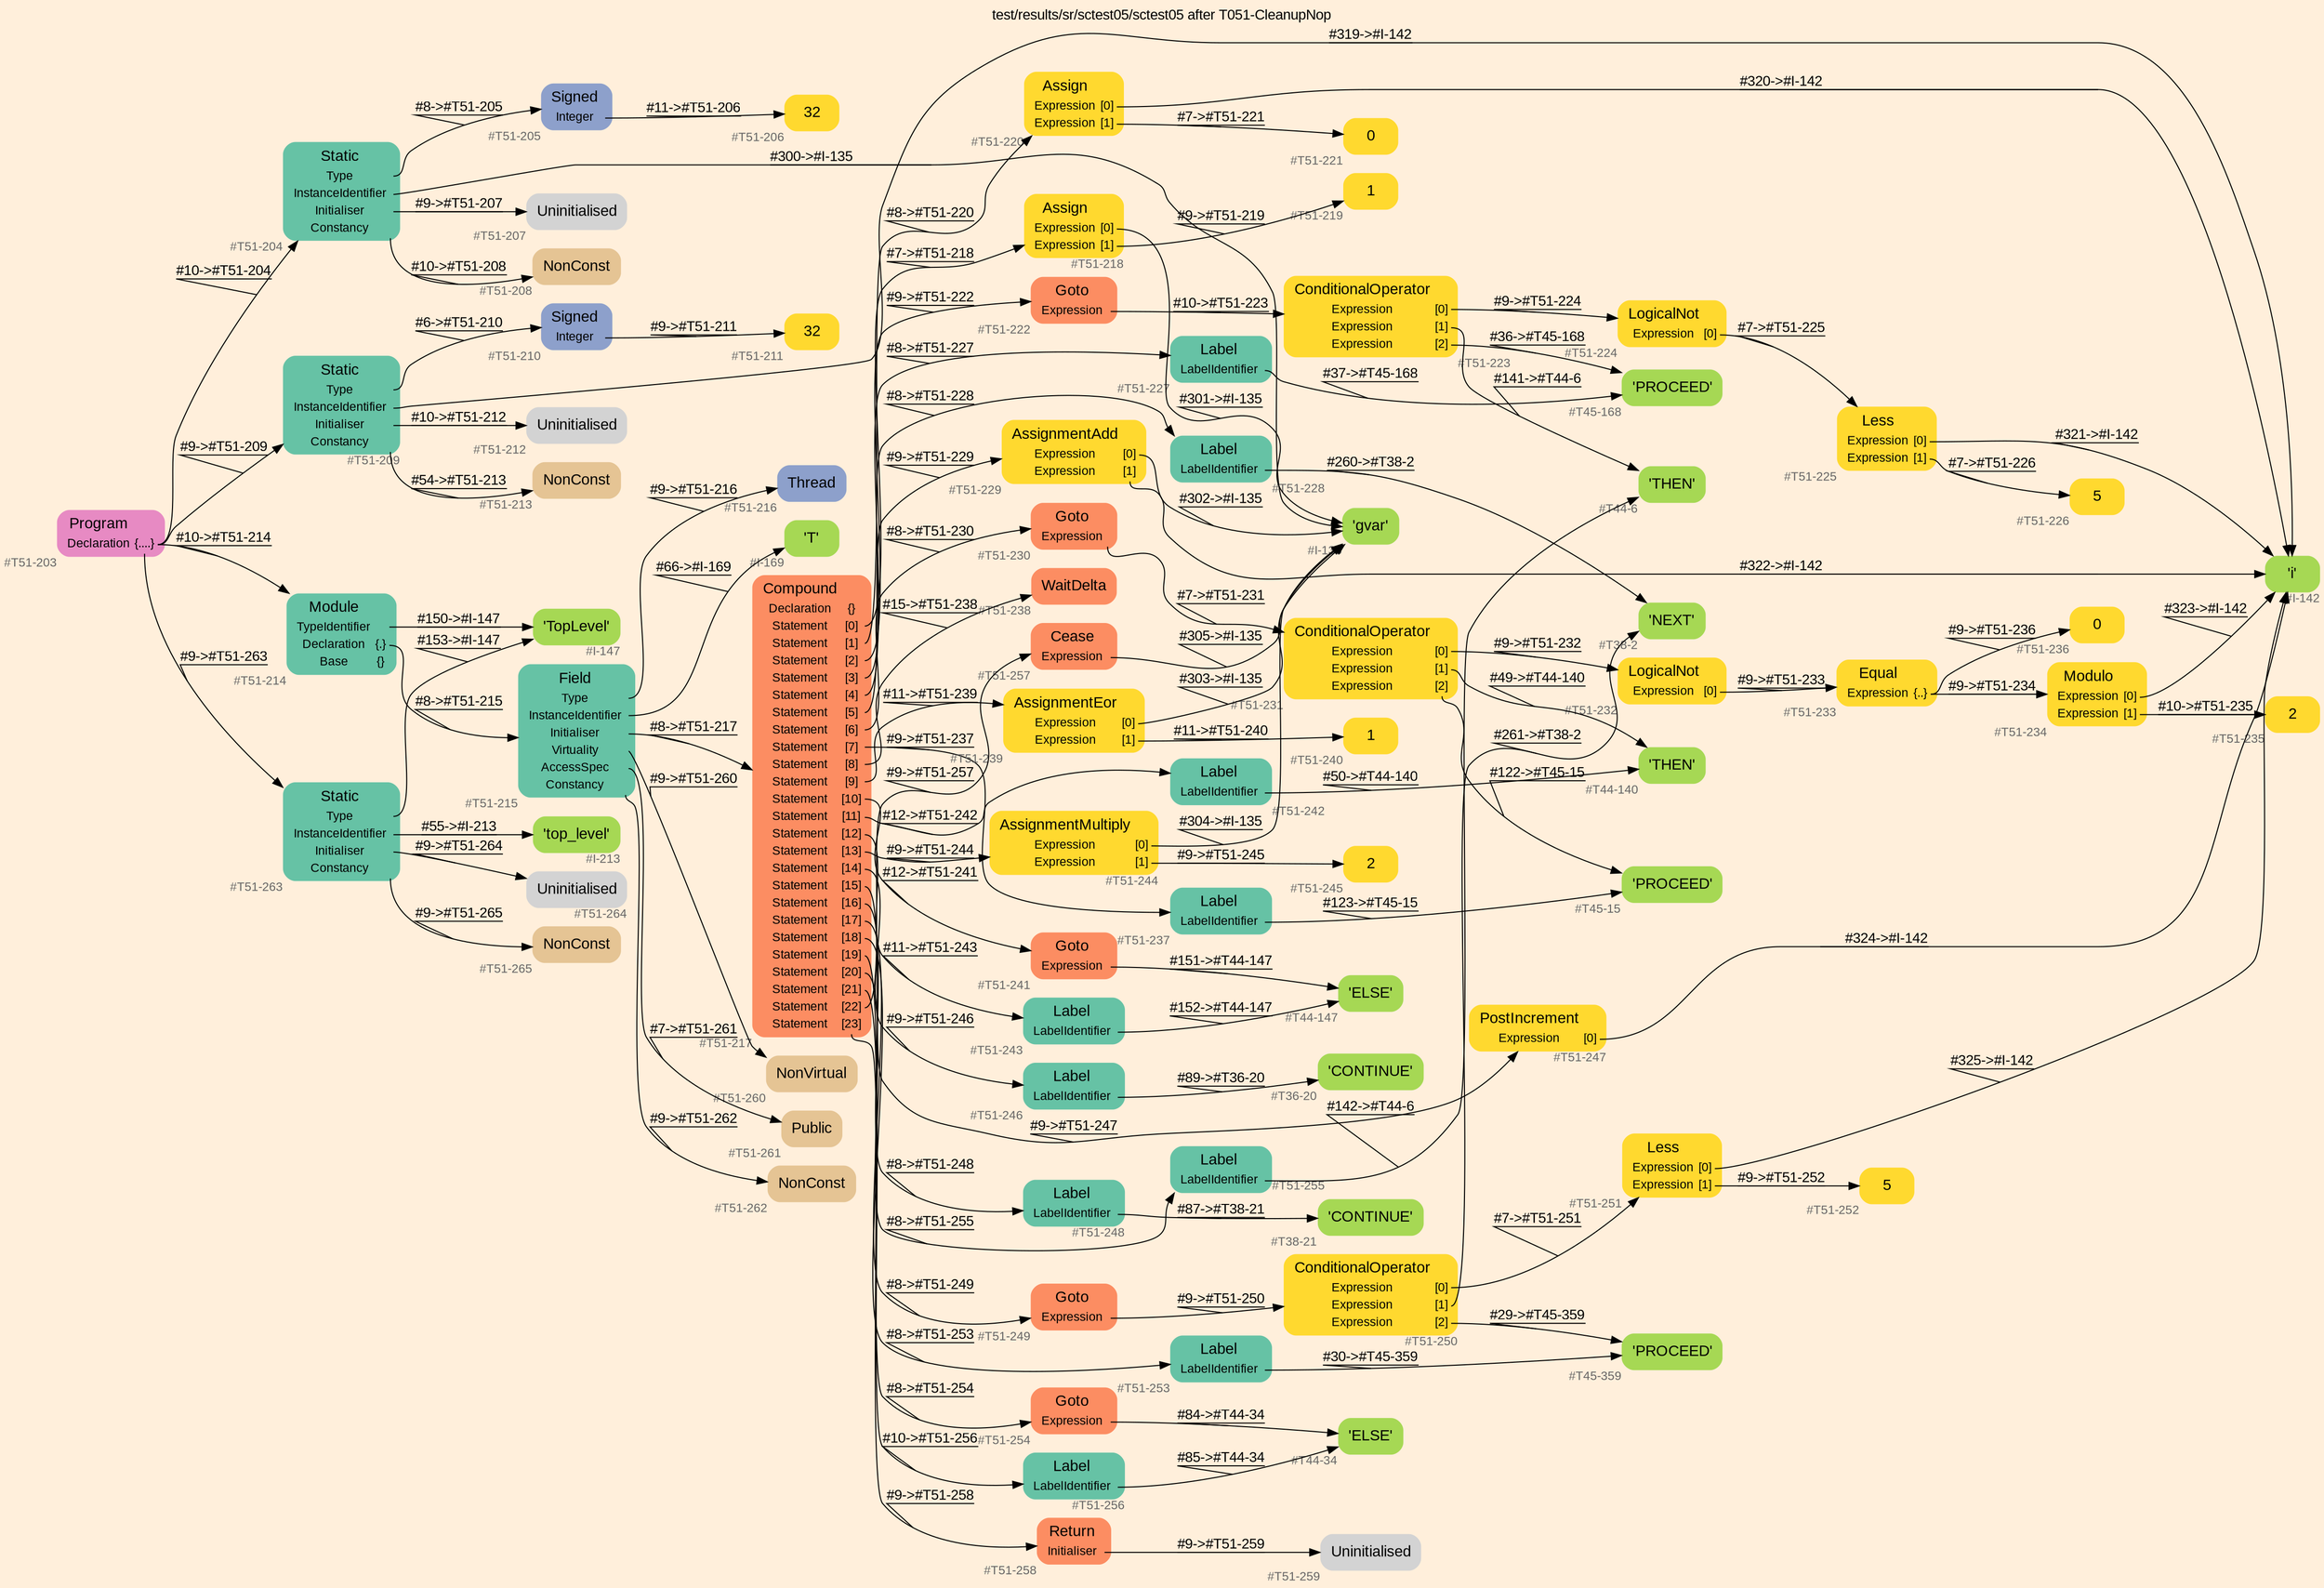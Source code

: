 digraph "test/results/sr/sctest05/sctest05 after T051-CleanupNop" {
label = "test/results/sr/sctest05/sctest05 after T051-CleanupNop"
labelloc = t
graph [
    rankdir = "LR"
    ranksep = 0.3
    bgcolor = antiquewhite1
    color = black
    fontcolor = black
    fontname = "Arial"
];
node [
    fontname = "Arial"
];
edge [
    fontname = "Arial"
];

// -------------------- node figure --------------------
// -------- block #T51-203 ----------
"#T51-203" [
    fillcolor = "/set28/4"
    xlabel = "#T51-203"
    fontsize = "12"
    fontcolor = grey40
    shape = "plaintext"
    label = <<TABLE BORDER="0" CELLBORDER="0" CELLSPACING="0">
     <TR><TD><FONT COLOR="black" POINT-SIZE="15">Program</FONT></TD></TR>
     <TR><TD><FONT COLOR="black" POINT-SIZE="12">Declaration</FONT></TD><TD PORT="port0"><FONT COLOR="black" POINT-SIZE="12">{....}</FONT></TD></TR>
    </TABLE>>
    style = "rounded,filled"
];

// -------- block #T51-204 ----------
"#T51-204" [
    fillcolor = "/set28/1"
    xlabel = "#T51-204"
    fontsize = "12"
    fontcolor = grey40
    shape = "plaintext"
    label = <<TABLE BORDER="0" CELLBORDER="0" CELLSPACING="0">
     <TR><TD><FONT COLOR="black" POINT-SIZE="15">Static</FONT></TD></TR>
     <TR><TD><FONT COLOR="black" POINT-SIZE="12">Type</FONT></TD><TD PORT="port0"></TD></TR>
     <TR><TD><FONT COLOR="black" POINT-SIZE="12">InstanceIdentifier</FONT></TD><TD PORT="port1"></TD></TR>
     <TR><TD><FONT COLOR="black" POINT-SIZE="12">Initialiser</FONT></TD><TD PORT="port2"></TD></TR>
     <TR><TD><FONT COLOR="black" POINT-SIZE="12">Constancy</FONT></TD><TD PORT="port3"></TD></TR>
    </TABLE>>
    style = "rounded,filled"
];

// -------- block #T51-205 ----------
"#T51-205" [
    fillcolor = "/set28/3"
    xlabel = "#T51-205"
    fontsize = "12"
    fontcolor = grey40
    shape = "plaintext"
    label = <<TABLE BORDER="0" CELLBORDER="0" CELLSPACING="0">
     <TR><TD><FONT COLOR="black" POINT-SIZE="15">Signed</FONT></TD></TR>
     <TR><TD><FONT COLOR="black" POINT-SIZE="12">Integer</FONT></TD><TD PORT="port0"></TD></TR>
    </TABLE>>
    style = "rounded,filled"
];

// -------- block #T51-206 ----------
"#T51-206" [
    fillcolor = "/set28/6"
    xlabel = "#T51-206"
    fontsize = "12"
    fontcolor = grey40
    shape = "plaintext"
    label = <<TABLE BORDER="0" CELLBORDER="0" CELLSPACING="0">
     <TR><TD><FONT COLOR="black" POINT-SIZE="15">32</FONT></TD></TR>
    </TABLE>>
    style = "rounded,filled"
];

// -------- block #I-135 ----------
"#I-135" [
    fillcolor = "/set28/5"
    xlabel = "#I-135"
    fontsize = "12"
    fontcolor = grey40
    shape = "plaintext"
    label = <<TABLE BORDER="0" CELLBORDER="0" CELLSPACING="0">
     <TR><TD><FONT COLOR="black" POINT-SIZE="15">'gvar'</FONT></TD></TR>
    </TABLE>>
    style = "rounded,filled"
];

// -------- block #T51-207 ----------
"#T51-207" [
    xlabel = "#T51-207"
    fontsize = "12"
    fontcolor = grey40
    shape = "plaintext"
    label = <<TABLE BORDER="0" CELLBORDER="0" CELLSPACING="0">
     <TR><TD><FONT COLOR="black" POINT-SIZE="15">Uninitialised</FONT></TD></TR>
    </TABLE>>
    style = "rounded,filled"
];

// -------- block #T51-208 ----------
"#T51-208" [
    fillcolor = "/set28/7"
    xlabel = "#T51-208"
    fontsize = "12"
    fontcolor = grey40
    shape = "plaintext"
    label = <<TABLE BORDER="0" CELLBORDER="0" CELLSPACING="0">
     <TR><TD><FONT COLOR="black" POINT-SIZE="15">NonConst</FONT></TD></TR>
    </TABLE>>
    style = "rounded,filled"
];

// -------- block #T51-209 ----------
"#T51-209" [
    fillcolor = "/set28/1"
    xlabel = "#T51-209"
    fontsize = "12"
    fontcolor = grey40
    shape = "plaintext"
    label = <<TABLE BORDER="0" CELLBORDER="0" CELLSPACING="0">
     <TR><TD><FONT COLOR="black" POINT-SIZE="15">Static</FONT></TD></TR>
     <TR><TD><FONT COLOR="black" POINT-SIZE="12">Type</FONT></TD><TD PORT="port0"></TD></TR>
     <TR><TD><FONT COLOR="black" POINT-SIZE="12">InstanceIdentifier</FONT></TD><TD PORT="port1"></TD></TR>
     <TR><TD><FONT COLOR="black" POINT-SIZE="12">Initialiser</FONT></TD><TD PORT="port2"></TD></TR>
     <TR><TD><FONT COLOR="black" POINT-SIZE="12">Constancy</FONT></TD><TD PORT="port3"></TD></TR>
    </TABLE>>
    style = "rounded,filled"
];

// -------- block #T51-210 ----------
"#T51-210" [
    fillcolor = "/set28/3"
    xlabel = "#T51-210"
    fontsize = "12"
    fontcolor = grey40
    shape = "plaintext"
    label = <<TABLE BORDER="0" CELLBORDER="0" CELLSPACING="0">
     <TR><TD><FONT COLOR="black" POINT-SIZE="15">Signed</FONT></TD></TR>
     <TR><TD><FONT COLOR="black" POINT-SIZE="12">Integer</FONT></TD><TD PORT="port0"></TD></TR>
    </TABLE>>
    style = "rounded,filled"
];

// -------- block #T51-211 ----------
"#T51-211" [
    fillcolor = "/set28/6"
    xlabel = "#T51-211"
    fontsize = "12"
    fontcolor = grey40
    shape = "plaintext"
    label = <<TABLE BORDER="0" CELLBORDER="0" CELLSPACING="0">
     <TR><TD><FONT COLOR="black" POINT-SIZE="15">32</FONT></TD></TR>
    </TABLE>>
    style = "rounded,filled"
];

// -------- block #I-142 ----------
"#I-142" [
    fillcolor = "/set28/5"
    xlabel = "#I-142"
    fontsize = "12"
    fontcolor = grey40
    shape = "plaintext"
    label = <<TABLE BORDER="0" CELLBORDER="0" CELLSPACING="0">
     <TR><TD><FONT COLOR="black" POINT-SIZE="15">'i'</FONT></TD></TR>
    </TABLE>>
    style = "rounded,filled"
];

// -------- block #T51-212 ----------
"#T51-212" [
    xlabel = "#T51-212"
    fontsize = "12"
    fontcolor = grey40
    shape = "plaintext"
    label = <<TABLE BORDER="0" CELLBORDER="0" CELLSPACING="0">
     <TR><TD><FONT COLOR="black" POINT-SIZE="15">Uninitialised</FONT></TD></TR>
    </TABLE>>
    style = "rounded,filled"
];

// -------- block #T51-213 ----------
"#T51-213" [
    fillcolor = "/set28/7"
    xlabel = "#T51-213"
    fontsize = "12"
    fontcolor = grey40
    shape = "plaintext"
    label = <<TABLE BORDER="0" CELLBORDER="0" CELLSPACING="0">
     <TR><TD><FONT COLOR="black" POINT-SIZE="15">NonConst</FONT></TD></TR>
    </TABLE>>
    style = "rounded,filled"
];

// -------- block #T51-214 ----------
"#T51-214" [
    fillcolor = "/set28/1"
    xlabel = "#T51-214"
    fontsize = "12"
    fontcolor = grey40
    shape = "plaintext"
    label = <<TABLE BORDER="0" CELLBORDER="0" CELLSPACING="0">
     <TR><TD><FONT COLOR="black" POINT-SIZE="15">Module</FONT></TD></TR>
     <TR><TD><FONT COLOR="black" POINT-SIZE="12">TypeIdentifier</FONT></TD><TD PORT="port0"></TD></TR>
     <TR><TD><FONT COLOR="black" POINT-SIZE="12">Declaration</FONT></TD><TD PORT="port1"><FONT COLOR="black" POINT-SIZE="12">{.}</FONT></TD></TR>
     <TR><TD><FONT COLOR="black" POINT-SIZE="12">Base</FONT></TD><TD PORT="port2"><FONT COLOR="black" POINT-SIZE="12">{}</FONT></TD></TR>
    </TABLE>>
    style = "rounded,filled"
];

// -------- block #I-147 ----------
"#I-147" [
    fillcolor = "/set28/5"
    xlabel = "#I-147"
    fontsize = "12"
    fontcolor = grey40
    shape = "plaintext"
    label = <<TABLE BORDER="0" CELLBORDER="0" CELLSPACING="0">
     <TR><TD><FONT COLOR="black" POINT-SIZE="15">'TopLevel'</FONT></TD></TR>
    </TABLE>>
    style = "rounded,filled"
];

// -------- block #T51-215 ----------
"#T51-215" [
    fillcolor = "/set28/1"
    xlabel = "#T51-215"
    fontsize = "12"
    fontcolor = grey40
    shape = "plaintext"
    label = <<TABLE BORDER="0" CELLBORDER="0" CELLSPACING="0">
     <TR><TD><FONT COLOR="black" POINT-SIZE="15">Field</FONT></TD></TR>
     <TR><TD><FONT COLOR="black" POINT-SIZE="12">Type</FONT></TD><TD PORT="port0"></TD></TR>
     <TR><TD><FONT COLOR="black" POINT-SIZE="12">InstanceIdentifier</FONT></TD><TD PORT="port1"></TD></TR>
     <TR><TD><FONT COLOR="black" POINT-SIZE="12">Initialiser</FONT></TD><TD PORT="port2"></TD></TR>
     <TR><TD><FONT COLOR="black" POINT-SIZE="12">Virtuality</FONT></TD><TD PORT="port3"></TD></TR>
     <TR><TD><FONT COLOR="black" POINT-SIZE="12">AccessSpec</FONT></TD><TD PORT="port4"></TD></TR>
     <TR><TD><FONT COLOR="black" POINT-SIZE="12">Constancy</FONT></TD><TD PORT="port5"></TD></TR>
    </TABLE>>
    style = "rounded,filled"
];

// -------- block #T51-216 ----------
"#T51-216" [
    fillcolor = "/set28/3"
    xlabel = "#T51-216"
    fontsize = "12"
    fontcolor = grey40
    shape = "plaintext"
    label = <<TABLE BORDER="0" CELLBORDER="0" CELLSPACING="0">
     <TR><TD><FONT COLOR="black" POINT-SIZE="15">Thread</FONT></TD></TR>
    </TABLE>>
    style = "rounded,filled"
];

// -------- block #I-169 ----------
"#I-169" [
    fillcolor = "/set28/5"
    xlabel = "#I-169"
    fontsize = "12"
    fontcolor = grey40
    shape = "plaintext"
    label = <<TABLE BORDER="0" CELLBORDER="0" CELLSPACING="0">
     <TR><TD><FONT COLOR="black" POINT-SIZE="15">'T'</FONT></TD></TR>
    </TABLE>>
    style = "rounded,filled"
];

// -------- block #T51-217 ----------
"#T51-217" [
    fillcolor = "/set28/2"
    xlabel = "#T51-217"
    fontsize = "12"
    fontcolor = grey40
    shape = "plaintext"
    label = <<TABLE BORDER="0" CELLBORDER="0" CELLSPACING="0">
     <TR><TD><FONT COLOR="black" POINT-SIZE="15">Compound</FONT></TD></TR>
     <TR><TD><FONT COLOR="black" POINT-SIZE="12">Declaration</FONT></TD><TD PORT="port0"><FONT COLOR="black" POINT-SIZE="12">{}</FONT></TD></TR>
     <TR><TD><FONT COLOR="black" POINT-SIZE="12">Statement</FONT></TD><TD PORT="port1"><FONT COLOR="black" POINT-SIZE="12">[0]</FONT></TD></TR>
     <TR><TD><FONT COLOR="black" POINT-SIZE="12">Statement</FONT></TD><TD PORT="port2"><FONT COLOR="black" POINT-SIZE="12">[1]</FONT></TD></TR>
     <TR><TD><FONT COLOR="black" POINT-SIZE="12">Statement</FONT></TD><TD PORT="port3"><FONT COLOR="black" POINT-SIZE="12">[2]</FONT></TD></TR>
     <TR><TD><FONT COLOR="black" POINT-SIZE="12">Statement</FONT></TD><TD PORT="port4"><FONT COLOR="black" POINT-SIZE="12">[3]</FONT></TD></TR>
     <TR><TD><FONT COLOR="black" POINT-SIZE="12">Statement</FONT></TD><TD PORT="port5"><FONT COLOR="black" POINT-SIZE="12">[4]</FONT></TD></TR>
     <TR><TD><FONT COLOR="black" POINT-SIZE="12">Statement</FONT></TD><TD PORT="port6"><FONT COLOR="black" POINT-SIZE="12">[5]</FONT></TD></TR>
     <TR><TD><FONT COLOR="black" POINT-SIZE="12">Statement</FONT></TD><TD PORT="port7"><FONT COLOR="black" POINT-SIZE="12">[6]</FONT></TD></TR>
     <TR><TD><FONT COLOR="black" POINT-SIZE="12">Statement</FONT></TD><TD PORT="port8"><FONT COLOR="black" POINT-SIZE="12">[7]</FONT></TD></TR>
     <TR><TD><FONT COLOR="black" POINT-SIZE="12">Statement</FONT></TD><TD PORT="port9"><FONT COLOR="black" POINT-SIZE="12">[8]</FONT></TD></TR>
     <TR><TD><FONT COLOR="black" POINT-SIZE="12">Statement</FONT></TD><TD PORT="port10"><FONT COLOR="black" POINT-SIZE="12">[9]</FONT></TD></TR>
     <TR><TD><FONT COLOR="black" POINT-SIZE="12">Statement</FONT></TD><TD PORT="port11"><FONT COLOR="black" POINT-SIZE="12">[10]</FONT></TD></TR>
     <TR><TD><FONT COLOR="black" POINT-SIZE="12">Statement</FONT></TD><TD PORT="port12"><FONT COLOR="black" POINT-SIZE="12">[11]</FONT></TD></TR>
     <TR><TD><FONT COLOR="black" POINT-SIZE="12">Statement</FONT></TD><TD PORT="port13"><FONT COLOR="black" POINT-SIZE="12">[12]</FONT></TD></TR>
     <TR><TD><FONT COLOR="black" POINT-SIZE="12">Statement</FONT></TD><TD PORT="port14"><FONT COLOR="black" POINT-SIZE="12">[13]</FONT></TD></TR>
     <TR><TD><FONT COLOR="black" POINT-SIZE="12">Statement</FONT></TD><TD PORT="port15"><FONT COLOR="black" POINT-SIZE="12">[14]</FONT></TD></TR>
     <TR><TD><FONT COLOR="black" POINT-SIZE="12">Statement</FONT></TD><TD PORT="port16"><FONT COLOR="black" POINT-SIZE="12">[15]</FONT></TD></TR>
     <TR><TD><FONT COLOR="black" POINT-SIZE="12">Statement</FONT></TD><TD PORT="port17"><FONT COLOR="black" POINT-SIZE="12">[16]</FONT></TD></TR>
     <TR><TD><FONT COLOR="black" POINT-SIZE="12">Statement</FONT></TD><TD PORT="port18"><FONT COLOR="black" POINT-SIZE="12">[17]</FONT></TD></TR>
     <TR><TD><FONT COLOR="black" POINT-SIZE="12">Statement</FONT></TD><TD PORT="port19"><FONT COLOR="black" POINT-SIZE="12">[18]</FONT></TD></TR>
     <TR><TD><FONT COLOR="black" POINT-SIZE="12">Statement</FONT></TD><TD PORT="port20"><FONT COLOR="black" POINT-SIZE="12">[19]</FONT></TD></TR>
     <TR><TD><FONT COLOR="black" POINT-SIZE="12">Statement</FONT></TD><TD PORT="port21"><FONT COLOR="black" POINT-SIZE="12">[20]</FONT></TD></TR>
     <TR><TD><FONT COLOR="black" POINT-SIZE="12">Statement</FONT></TD><TD PORT="port22"><FONT COLOR="black" POINT-SIZE="12">[21]</FONT></TD></TR>
     <TR><TD><FONT COLOR="black" POINT-SIZE="12">Statement</FONT></TD><TD PORT="port23"><FONT COLOR="black" POINT-SIZE="12">[22]</FONT></TD></TR>
     <TR><TD><FONT COLOR="black" POINT-SIZE="12">Statement</FONT></TD><TD PORT="port24"><FONT COLOR="black" POINT-SIZE="12">[23]</FONT></TD></TR>
    </TABLE>>
    style = "rounded,filled"
];

// -------- block #T51-218 ----------
"#T51-218" [
    fillcolor = "/set28/6"
    xlabel = "#T51-218"
    fontsize = "12"
    fontcolor = grey40
    shape = "plaintext"
    label = <<TABLE BORDER="0" CELLBORDER="0" CELLSPACING="0">
     <TR><TD><FONT COLOR="black" POINT-SIZE="15">Assign</FONT></TD></TR>
     <TR><TD><FONT COLOR="black" POINT-SIZE="12">Expression</FONT></TD><TD PORT="port0"><FONT COLOR="black" POINT-SIZE="12">[0]</FONT></TD></TR>
     <TR><TD><FONT COLOR="black" POINT-SIZE="12">Expression</FONT></TD><TD PORT="port1"><FONT COLOR="black" POINT-SIZE="12">[1]</FONT></TD></TR>
    </TABLE>>
    style = "rounded,filled"
];

// -------- block #T51-219 ----------
"#T51-219" [
    fillcolor = "/set28/6"
    xlabel = "#T51-219"
    fontsize = "12"
    fontcolor = grey40
    shape = "plaintext"
    label = <<TABLE BORDER="0" CELLBORDER="0" CELLSPACING="0">
     <TR><TD><FONT COLOR="black" POINT-SIZE="15">1</FONT></TD></TR>
    </TABLE>>
    style = "rounded,filled"
];

// -------- block #T51-220 ----------
"#T51-220" [
    fillcolor = "/set28/6"
    xlabel = "#T51-220"
    fontsize = "12"
    fontcolor = grey40
    shape = "plaintext"
    label = <<TABLE BORDER="0" CELLBORDER="0" CELLSPACING="0">
     <TR><TD><FONT COLOR="black" POINT-SIZE="15">Assign</FONT></TD></TR>
     <TR><TD><FONT COLOR="black" POINT-SIZE="12">Expression</FONT></TD><TD PORT="port0"><FONT COLOR="black" POINT-SIZE="12">[0]</FONT></TD></TR>
     <TR><TD><FONT COLOR="black" POINT-SIZE="12">Expression</FONT></TD><TD PORT="port1"><FONT COLOR="black" POINT-SIZE="12">[1]</FONT></TD></TR>
    </TABLE>>
    style = "rounded,filled"
];

// -------- block #T51-221 ----------
"#T51-221" [
    fillcolor = "/set28/6"
    xlabel = "#T51-221"
    fontsize = "12"
    fontcolor = grey40
    shape = "plaintext"
    label = <<TABLE BORDER="0" CELLBORDER="0" CELLSPACING="0">
     <TR><TD><FONT COLOR="black" POINT-SIZE="15">0</FONT></TD></TR>
    </TABLE>>
    style = "rounded,filled"
];

// -------- block #T51-222 ----------
"#T51-222" [
    fillcolor = "/set28/2"
    xlabel = "#T51-222"
    fontsize = "12"
    fontcolor = grey40
    shape = "plaintext"
    label = <<TABLE BORDER="0" CELLBORDER="0" CELLSPACING="0">
     <TR><TD><FONT COLOR="black" POINT-SIZE="15">Goto</FONT></TD></TR>
     <TR><TD><FONT COLOR="black" POINT-SIZE="12">Expression</FONT></TD><TD PORT="port0"></TD></TR>
    </TABLE>>
    style = "rounded,filled"
];

// -------- block #T51-223 ----------
"#T51-223" [
    fillcolor = "/set28/6"
    xlabel = "#T51-223"
    fontsize = "12"
    fontcolor = grey40
    shape = "plaintext"
    label = <<TABLE BORDER="0" CELLBORDER="0" CELLSPACING="0">
     <TR><TD><FONT COLOR="black" POINT-SIZE="15">ConditionalOperator</FONT></TD></TR>
     <TR><TD><FONT COLOR="black" POINT-SIZE="12">Expression</FONT></TD><TD PORT="port0"><FONT COLOR="black" POINT-SIZE="12">[0]</FONT></TD></TR>
     <TR><TD><FONT COLOR="black" POINT-SIZE="12">Expression</FONT></TD><TD PORT="port1"><FONT COLOR="black" POINT-SIZE="12">[1]</FONT></TD></TR>
     <TR><TD><FONT COLOR="black" POINT-SIZE="12">Expression</FONT></TD><TD PORT="port2"><FONT COLOR="black" POINT-SIZE="12">[2]</FONT></TD></TR>
    </TABLE>>
    style = "rounded,filled"
];

// -------- block #T51-224 ----------
"#T51-224" [
    fillcolor = "/set28/6"
    xlabel = "#T51-224"
    fontsize = "12"
    fontcolor = grey40
    shape = "plaintext"
    label = <<TABLE BORDER="0" CELLBORDER="0" CELLSPACING="0">
     <TR><TD><FONT COLOR="black" POINT-SIZE="15">LogicalNot</FONT></TD></TR>
     <TR><TD><FONT COLOR="black" POINT-SIZE="12">Expression</FONT></TD><TD PORT="port0"><FONT COLOR="black" POINT-SIZE="12">[0]</FONT></TD></TR>
    </TABLE>>
    style = "rounded,filled"
];

// -------- block #T51-225 ----------
"#T51-225" [
    fillcolor = "/set28/6"
    xlabel = "#T51-225"
    fontsize = "12"
    fontcolor = grey40
    shape = "plaintext"
    label = <<TABLE BORDER="0" CELLBORDER="0" CELLSPACING="0">
     <TR><TD><FONT COLOR="black" POINT-SIZE="15">Less</FONT></TD></TR>
     <TR><TD><FONT COLOR="black" POINT-SIZE="12">Expression</FONT></TD><TD PORT="port0"><FONT COLOR="black" POINT-SIZE="12">[0]</FONT></TD></TR>
     <TR><TD><FONT COLOR="black" POINT-SIZE="12">Expression</FONT></TD><TD PORT="port1"><FONT COLOR="black" POINT-SIZE="12">[1]</FONT></TD></TR>
    </TABLE>>
    style = "rounded,filled"
];

// -------- block #T51-226 ----------
"#T51-226" [
    fillcolor = "/set28/6"
    xlabel = "#T51-226"
    fontsize = "12"
    fontcolor = grey40
    shape = "plaintext"
    label = <<TABLE BORDER="0" CELLBORDER="0" CELLSPACING="0">
     <TR><TD><FONT COLOR="black" POINT-SIZE="15">5</FONT></TD></TR>
    </TABLE>>
    style = "rounded,filled"
];

// -------- block #T44-6 ----------
"#T44-6" [
    fillcolor = "/set28/5"
    xlabel = "#T44-6"
    fontsize = "12"
    fontcolor = grey40
    shape = "plaintext"
    label = <<TABLE BORDER="0" CELLBORDER="0" CELLSPACING="0">
     <TR><TD><FONT COLOR="black" POINT-SIZE="15">'THEN'</FONT></TD></TR>
    </TABLE>>
    style = "rounded,filled"
];

// -------- block #T45-168 ----------
"#T45-168" [
    fillcolor = "/set28/5"
    xlabel = "#T45-168"
    fontsize = "12"
    fontcolor = grey40
    shape = "plaintext"
    label = <<TABLE BORDER="0" CELLBORDER="0" CELLSPACING="0">
     <TR><TD><FONT COLOR="black" POINT-SIZE="15">'PROCEED'</FONT></TD></TR>
    </TABLE>>
    style = "rounded,filled"
];

// -------- block #T51-227 ----------
"#T51-227" [
    fillcolor = "/set28/1"
    xlabel = "#T51-227"
    fontsize = "12"
    fontcolor = grey40
    shape = "plaintext"
    label = <<TABLE BORDER="0" CELLBORDER="0" CELLSPACING="0">
     <TR><TD><FONT COLOR="black" POINT-SIZE="15">Label</FONT></TD></TR>
     <TR><TD><FONT COLOR="black" POINT-SIZE="12">LabelIdentifier</FONT></TD><TD PORT="port0"></TD></TR>
    </TABLE>>
    style = "rounded,filled"
];

// -------- block #T51-228 ----------
"#T51-228" [
    fillcolor = "/set28/1"
    xlabel = "#T51-228"
    fontsize = "12"
    fontcolor = grey40
    shape = "plaintext"
    label = <<TABLE BORDER="0" CELLBORDER="0" CELLSPACING="0">
     <TR><TD><FONT COLOR="black" POINT-SIZE="15">Label</FONT></TD></TR>
     <TR><TD><FONT COLOR="black" POINT-SIZE="12">LabelIdentifier</FONT></TD><TD PORT="port0"></TD></TR>
    </TABLE>>
    style = "rounded,filled"
];

// -------- block #T38-2 ----------
"#T38-2" [
    fillcolor = "/set28/5"
    xlabel = "#T38-2"
    fontsize = "12"
    fontcolor = grey40
    shape = "plaintext"
    label = <<TABLE BORDER="0" CELLBORDER="0" CELLSPACING="0">
     <TR><TD><FONT COLOR="black" POINT-SIZE="15">'NEXT'</FONT></TD></TR>
    </TABLE>>
    style = "rounded,filled"
];

// -------- block #T51-229 ----------
"#T51-229" [
    fillcolor = "/set28/6"
    xlabel = "#T51-229"
    fontsize = "12"
    fontcolor = grey40
    shape = "plaintext"
    label = <<TABLE BORDER="0" CELLBORDER="0" CELLSPACING="0">
     <TR><TD><FONT COLOR="black" POINT-SIZE="15">AssignmentAdd</FONT></TD></TR>
     <TR><TD><FONT COLOR="black" POINT-SIZE="12">Expression</FONT></TD><TD PORT="port0"><FONT COLOR="black" POINT-SIZE="12">[0]</FONT></TD></TR>
     <TR><TD><FONT COLOR="black" POINT-SIZE="12">Expression</FONT></TD><TD PORT="port1"><FONT COLOR="black" POINT-SIZE="12">[1]</FONT></TD></TR>
    </TABLE>>
    style = "rounded,filled"
];

// -------- block #T51-230 ----------
"#T51-230" [
    fillcolor = "/set28/2"
    xlabel = "#T51-230"
    fontsize = "12"
    fontcolor = grey40
    shape = "plaintext"
    label = <<TABLE BORDER="0" CELLBORDER="0" CELLSPACING="0">
     <TR><TD><FONT COLOR="black" POINT-SIZE="15">Goto</FONT></TD></TR>
     <TR><TD><FONT COLOR="black" POINT-SIZE="12">Expression</FONT></TD><TD PORT="port0"></TD></TR>
    </TABLE>>
    style = "rounded,filled"
];

// -------- block #T51-231 ----------
"#T51-231" [
    fillcolor = "/set28/6"
    xlabel = "#T51-231"
    fontsize = "12"
    fontcolor = grey40
    shape = "plaintext"
    label = <<TABLE BORDER="0" CELLBORDER="0" CELLSPACING="0">
     <TR><TD><FONT COLOR="black" POINT-SIZE="15">ConditionalOperator</FONT></TD></TR>
     <TR><TD><FONT COLOR="black" POINT-SIZE="12">Expression</FONT></TD><TD PORT="port0"><FONT COLOR="black" POINT-SIZE="12">[0]</FONT></TD></TR>
     <TR><TD><FONT COLOR="black" POINT-SIZE="12">Expression</FONT></TD><TD PORT="port1"><FONT COLOR="black" POINT-SIZE="12">[1]</FONT></TD></TR>
     <TR><TD><FONT COLOR="black" POINT-SIZE="12">Expression</FONT></TD><TD PORT="port2"><FONT COLOR="black" POINT-SIZE="12">[2]</FONT></TD></TR>
    </TABLE>>
    style = "rounded,filled"
];

// -------- block #T51-232 ----------
"#T51-232" [
    fillcolor = "/set28/6"
    xlabel = "#T51-232"
    fontsize = "12"
    fontcolor = grey40
    shape = "plaintext"
    label = <<TABLE BORDER="0" CELLBORDER="0" CELLSPACING="0">
     <TR><TD><FONT COLOR="black" POINT-SIZE="15">LogicalNot</FONT></TD></TR>
     <TR><TD><FONT COLOR="black" POINT-SIZE="12">Expression</FONT></TD><TD PORT="port0"><FONT COLOR="black" POINT-SIZE="12">[0]</FONT></TD></TR>
    </TABLE>>
    style = "rounded,filled"
];

// -------- block #T51-233 ----------
"#T51-233" [
    fillcolor = "/set28/6"
    xlabel = "#T51-233"
    fontsize = "12"
    fontcolor = grey40
    shape = "plaintext"
    label = <<TABLE BORDER="0" CELLBORDER="0" CELLSPACING="0">
     <TR><TD><FONT COLOR="black" POINT-SIZE="15">Equal</FONT></TD></TR>
     <TR><TD><FONT COLOR="black" POINT-SIZE="12">Expression</FONT></TD><TD PORT="port0"><FONT COLOR="black" POINT-SIZE="12">{..}</FONT></TD></TR>
    </TABLE>>
    style = "rounded,filled"
];

// -------- block #T51-234 ----------
"#T51-234" [
    fillcolor = "/set28/6"
    xlabel = "#T51-234"
    fontsize = "12"
    fontcolor = grey40
    shape = "plaintext"
    label = <<TABLE BORDER="0" CELLBORDER="0" CELLSPACING="0">
     <TR><TD><FONT COLOR="black" POINT-SIZE="15">Modulo</FONT></TD></TR>
     <TR><TD><FONT COLOR="black" POINT-SIZE="12">Expression</FONT></TD><TD PORT="port0"><FONT COLOR="black" POINT-SIZE="12">[0]</FONT></TD></TR>
     <TR><TD><FONT COLOR="black" POINT-SIZE="12">Expression</FONT></TD><TD PORT="port1"><FONT COLOR="black" POINT-SIZE="12">[1]</FONT></TD></TR>
    </TABLE>>
    style = "rounded,filled"
];

// -------- block #T51-235 ----------
"#T51-235" [
    fillcolor = "/set28/6"
    xlabel = "#T51-235"
    fontsize = "12"
    fontcolor = grey40
    shape = "plaintext"
    label = <<TABLE BORDER="0" CELLBORDER="0" CELLSPACING="0">
     <TR><TD><FONT COLOR="black" POINT-SIZE="15">2</FONT></TD></TR>
    </TABLE>>
    style = "rounded,filled"
];

// -------- block #T51-236 ----------
"#T51-236" [
    fillcolor = "/set28/6"
    xlabel = "#T51-236"
    fontsize = "12"
    fontcolor = grey40
    shape = "plaintext"
    label = <<TABLE BORDER="0" CELLBORDER="0" CELLSPACING="0">
     <TR><TD><FONT COLOR="black" POINT-SIZE="15">0</FONT></TD></TR>
    </TABLE>>
    style = "rounded,filled"
];

// -------- block #T44-140 ----------
"#T44-140" [
    fillcolor = "/set28/5"
    xlabel = "#T44-140"
    fontsize = "12"
    fontcolor = grey40
    shape = "plaintext"
    label = <<TABLE BORDER="0" CELLBORDER="0" CELLSPACING="0">
     <TR><TD><FONT COLOR="black" POINT-SIZE="15">'THEN'</FONT></TD></TR>
    </TABLE>>
    style = "rounded,filled"
];

// -------- block #T45-15 ----------
"#T45-15" [
    fillcolor = "/set28/5"
    xlabel = "#T45-15"
    fontsize = "12"
    fontcolor = grey40
    shape = "plaintext"
    label = <<TABLE BORDER="0" CELLBORDER="0" CELLSPACING="0">
     <TR><TD><FONT COLOR="black" POINT-SIZE="15">'PROCEED'</FONT></TD></TR>
    </TABLE>>
    style = "rounded,filled"
];

// -------- block #T51-237 ----------
"#T51-237" [
    fillcolor = "/set28/1"
    xlabel = "#T51-237"
    fontsize = "12"
    fontcolor = grey40
    shape = "plaintext"
    label = <<TABLE BORDER="0" CELLBORDER="0" CELLSPACING="0">
     <TR><TD><FONT COLOR="black" POINT-SIZE="15">Label</FONT></TD></TR>
     <TR><TD><FONT COLOR="black" POINT-SIZE="12">LabelIdentifier</FONT></TD><TD PORT="port0"></TD></TR>
    </TABLE>>
    style = "rounded,filled"
];

// -------- block #T51-238 ----------
"#T51-238" [
    fillcolor = "/set28/2"
    xlabel = "#T51-238"
    fontsize = "12"
    fontcolor = grey40
    shape = "plaintext"
    label = <<TABLE BORDER="0" CELLBORDER="0" CELLSPACING="0">
     <TR><TD><FONT COLOR="black" POINT-SIZE="15">WaitDelta</FONT></TD></TR>
    </TABLE>>
    style = "rounded,filled"
];

// -------- block #T51-239 ----------
"#T51-239" [
    fillcolor = "/set28/6"
    xlabel = "#T51-239"
    fontsize = "12"
    fontcolor = grey40
    shape = "plaintext"
    label = <<TABLE BORDER="0" CELLBORDER="0" CELLSPACING="0">
     <TR><TD><FONT COLOR="black" POINT-SIZE="15">AssignmentEor</FONT></TD></TR>
     <TR><TD><FONT COLOR="black" POINT-SIZE="12">Expression</FONT></TD><TD PORT="port0"><FONT COLOR="black" POINT-SIZE="12">[0]</FONT></TD></TR>
     <TR><TD><FONT COLOR="black" POINT-SIZE="12">Expression</FONT></TD><TD PORT="port1"><FONT COLOR="black" POINT-SIZE="12">[1]</FONT></TD></TR>
    </TABLE>>
    style = "rounded,filled"
];

// -------- block #T51-240 ----------
"#T51-240" [
    fillcolor = "/set28/6"
    xlabel = "#T51-240"
    fontsize = "12"
    fontcolor = grey40
    shape = "plaintext"
    label = <<TABLE BORDER="0" CELLBORDER="0" CELLSPACING="0">
     <TR><TD><FONT COLOR="black" POINT-SIZE="15">1</FONT></TD></TR>
    </TABLE>>
    style = "rounded,filled"
];

// -------- block #T51-241 ----------
"#T51-241" [
    fillcolor = "/set28/2"
    xlabel = "#T51-241"
    fontsize = "12"
    fontcolor = grey40
    shape = "plaintext"
    label = <<TABLE BORDER="0" CELLBORDER="0" CELLSPACING="0">
     <TR><TD><FONT COLOR="black" POINT-SIZE="15">Goto</FONT></TD></TR>
     <TR><TD><FONT COLOR="black" POINT-SIZE="12">Expression</FONT></TD><TD PORT="port0"></TD></TR>
    </TABLE>>
    style = "rounded,filled"
];

// -------- block #T44-147 ----------
"#T44-147" [
    fillcolor = "/set28/5"
    xlabel = "#T44-147"
    fontsize = "12"
    fontcolor = grey40
    shape = "plaintext"
    label = <<TABLE BORDER="0" CELLBORDER="0" CELLSPACING="0">
     <TR><TD><FONT COLOR="black" POINT-SIZE="15">'ELSE'</FONT></TD></TR>
    </TABLE>>
    style = "rounded,filled"
];

// -------- block #T51-242 ----------
"#T51-242" [
    fillcolor = "/set28/1"
    xlabel = "#T51-242"
    fontsize = "12"
    fontcolor = grey40
    shape = "plaintext"
    label = <<TABLE BORDER="0" CELLBORDER="0" CELLSPACING="0">
     <TR><TD><FONT COLOR="black" POINT-SIZE="15">Label</FONT></TD></TR>
     <TR><TD><FONT COLOR="black" POINT-SIZE="12">LabelIdentifier</FONT></TD><TD PORT="port0"></TD></TR>
    </TABLE>>
    style = "rounded,filled"
];

// -------- block #T51-243 ----------
"#T51-243" [
    fillcolor = "/set28/1"
    xlabel = "#T51-243"
    fontsize = "12"
    fontcolor = grey40
    shape = "plaintext"
    label = <<TABLE BORDER="0" CELLBORDER="0" CELLSPACING="0">
     <TR><TD><FONT COLOR="black" POINT-SIZE="15">Label</FONT></TD></TR>
     <TR><TD><FONT COLOR="black" POINT-SIZE="12">LabelIdentifier</FONT></TD><TD PORT="port0"></TD></TR>
    </TABLE>>
    style = "rounded,filled"
];

// -------- block #T51-244 ----------
"#T51-244" [
    fillcolor = "/set28/6"
    xlabel = "#T51-244"
    fontsize = "12"
    fontcolor = grey40
    shape = "plaintext"
    label = <<TABLE BORDER="0" CELLBORDER="0" CELLSPACING="0">
     <TR><TD><FONT COLOR="black" POINT-SIZE="15">AssignmentMultiply</FONT></TD></TR>
     <TR><TD><FONT COLOR="black" POINT-SIZE="12">Expression</FONT></TD><TD PORT="port0"><FONT COLOR="black" POINT-SIZE="12">[0]</FONT></TD></TR>
     <TR><TD><FONT COLOR="black" POINT-SIZE="12">Expression</FONT></TD><TD PORT="port1"><FONT COLOR="black" POINT-SIZE="12">[1]</FONT></TD></TR>
    </TABLE>>
    style = "rounded,filled"
];

// -------- block #T51-245 ----------
"#T51-245" [
    fillcolor = "/set28/6"
    xlabel = "#T51-245"
    fontsize = "12"
    fontcolor = grey40
    shape = "plaintext"
    label = <<TABLE BORDER="0" CELLBORDER="0" CELLSPACING="0">
     <TR><TD><FONT COLOR="black" POINT-SIZE="15">2</FONT></TD></TR>
    </TABLE>>
    style = "rounded,filled"
];

// -------- block #T51-246 ----------
"#T51-246" [
    fillcolor = "/set28/1"
    xlabel = "#T51-246"
    fontsize = "12"
    fontcolor = grey40
    shape = "plaintext"
    label = <<TABLE BORDER="0" CELLBORDER="0" CELLSPACING="0">
     <TR><TD><FONT COLOR="black" POINT-SIZE="15">Label</FONT></TD></TR>
     <TR><TD><FONT COLOR="black" POINT-SIZE="12">LabelIdentifier</FONT></TD><TD PORT="port0"></TD></TR>
    </TABLE>>
    style = "rounded,filled"
];

// -------- block #T36-20 ----------
"#T36-20" [
    fillcolor = "/set28/5"
    xlabel = "#T36-20"
    fontsize = "12"
    fontcolor = grey40
    shape = "plaintext"
    label = <<TABLE BORDER="0" CELLBORDER="0" CELLSPACING="0">
     <TR><TD><FONT COLOR="black" POINT-SIZE="15">'CONTINUE'</FONT></TD></TR>
    </TABLE>>
    style = "rounded,filled"
];

// -------- block #T51-247 ----------
"#T51-247" [
    fillcolor = "/set28/6"
    xlabel = "#T51-247"
    fontsize = "12"
    fontcolor = grey40
    shape = "plaintext"
    label = <<TABLE BORDER="0" CELLBORDER="0" CELLSPACING="0">
     <TR><TD><FONT COLOR="black" POINT-SIZE="15">PostIncrement</FONT></TD></TR>
     <TR><TD><FONT COLOR="black" POINT-SIZE="12">Expression</FONT></TD><TD PORT="port0"><FONT COLOR="black" POINT-SIZE="12">[0]</FONT></TD></TR>
    </TABLE>>
    style = "rounded,filled"
];

// -------- block #T51-248 ----------
"#T51-248" [
    fillcolor = "/set28/1"
    xlabel = "#T51-248"
    fontsize = "12"
    fontcolor = grey40
    shape = "plaintext"
    label = <<TABLE BORDER="0" CELLBORDER="0" CELLSPACING="0">
     <TR><TD><FONT COLOR="black" POINT-SIZE="15">Label</FONT></TD></TR>
     <TR><TD><FONT COLOR="black" POINT-SIZE="12">LabelIdentifier</FONT></TD><TD PORT="port0"></TD></TR>
    </TABLE>>
    style = "rounded,filled"
];

// -------- block #T38-21 ----------
"#T38-21" [
    fillcolor = "/set28/5"
    xlabel = "#T38-21"
    fontsize = "12"
    fontcolor = grey40
    shape = "plaintext"
    label = <<TABLE BORDER="0" CELLBORDER="0" CELLSPACING="0">
     <TR><TD><FONT COLOR="black" POINT-SIZE="15">'CONTINUE'</FONT></TD></TR>
    </TABLE>>
    style = "rounded,filled"
];

// -------- block #T51-249 ----------
"#T51-249" [
    fillcolor = "/set28/2"
    xlabel = "#T51-249"
    fontsize = "12"
    fontcolor = grey40
    shape = "plaintext"
    label = <<TABLE BORDER="0" CELLBORDER="0" CELLSPACING="0">
     <TR><TD><FONT COLOR="black" POINT-SIZE="15">Goto</FONT></TD></TR>
     <TR><TD><FONT COLOR="black" POINT-SIZE="12">Expression</FONT></TD><TD PORT="port0"></TD></TR>
    </TABLE>>
    style = "rounded,filled"
];

// -------- block #T51-250 ----------
"#T51-250" [
    fillcolor = "/set28/6"
    xlabel = "#T51-250"
    fontsize = "12"
    fontcolor = grey40
    shape = "plaintext"
    label = <<TABLE BORDER="0" CELLBORDER="0" CELLSPACING="0">
     <TR><TD><FONT COLOR="black" POINT-SIZE="15">ConditionalOperator</FONT></TD></TR>
     <TR><TD><FONT COLOR="black" POINT-SIZE="12">Expression</FONT></TD><TD PORT="port0"><FONT COLOR="black" POINT-SIZE="12">[0]</FONT></TD></TR>
     <TR><TD><FONT COLOR="black" POINT-SIZE="12">Expression</FONT></TD><TD PORT="port1"><FONT COLOR="black" POINT-SIZE="12">[1]</FONT></TD></TR>
     <TR><TD><FONT COLOR="black" POINT-SIZE="12">Expression</FONT></TD><TD PORT="port2"><FONT COLOR="black" POINT-SIZE="12">[2]</FONT></TD></TR>
    </TABLE>>
    style = "rounded,filled"
];

// -------- block #T51-251 ----------
"#T51-251" [
    fillcolor = "/set28/6"
    xlabel = "#T51-251"
    fontsize = "12"
    fontcolor = grey40
    shape = "plaintext"
    label = <<TABLE BORDER="0" CELLBORDER="0" CELLSPACING="0">
     <TR><TD><FONT COLOR="black" POINT-SIZE="15">Less</FONT></TD></TR>
     <TR><TD><FONT COLOR="black" POINT-SIZE="12">Expression</FONT></TD><TD PORT="port0"><FONT COLOR="black" POINT-SIZE="12">[0]</FONT></TD></TR>
     <TR><TD><FONT COLOR="black" POINT-SIZE="12">Expression</FONT></TD><TD PORT="port1"><FONT COLOR="black" POINT-SIZE="12">[1]</FONT></TD></TR>
    </TABLE>>
    style = "rounded,filled"
];

// -------- block #T51-252 ----------
"#T51-252" [
    fillcolor = "/set28/6"
    xlabel = "#T51-252"
    fontsize = "12"
    fontcolor = grey40
    shape = "plaintext"
    label = <<TABLE BORDER="0" CELLBORDER="0" CELLSPACING="0">
     <TR><TD><FONT COLOR="black" POINT-SIZE="15">5</FONT></TD></TR>
    </TABLE>>
    style = "rounded,filled"
];

// -------- block #T45-359 ----------
"#T45-359" [
    fillcolor = "/set28/5"
    xlabel = "#T45-359"
    fontsize = "12"
    fontcolor = grey40
    shape = "plaintext"
    label = <<TABLE BORDER="0" CELLBORDER="0" CELLSPACING="0">
     <TR><TD><FONT COLOR="black" POINT-SIZE="15">'PROCEED'</FONT></TD></TR>
    </TABLE>>
    style = "rounded,filled"
];

// -------- block #T51-253 ----------
"#T51-253" [
    fillcolor = "/set28/1"
    xlabel = "#T51-253"
    fontsize = "12"
    fontcolor = grey40
    shape = "plaintext"
    label = <<TABLE BORDER="0" CELLBORDER="0" CELLSPACING="0">
     <TR><TD><FONT COLOR="black" POINT-SIZE="15">Label</FONT></TD></TR>
     <TR><TD><FONT COLOR="black" POINT-SIZE="12">LabelIdentifier</FONT></TD><TD PORT="port0"></TD></TR>
    </TABLE>>
    style = "rounded,filled"
];

// -------- block #T51-254 ----------
"#T51-254" [
    fillcolor = "/set28/2"
    xlabel = "#T51-254"
    fontsize = "12"
    fontcolor = grey40
    shape = "plaintext"
    label = <<TABLE BORDER="0" CELLBORDER="0" CELLSPACING="0">
     <TR><TD><FONT COLOR="black" POINT-SIZE="15">Goto</FONT></TD></TR>
     <TR><TD><FONT COLOR="black" POINT-SIZE="12">Expression</FONT></TD><TD PORT="port0"></TD></TR>
    </TABLE>>
    style = "rounded,filled"
];

// -------- block #T44-34 ----------
"#T44-34" [
    fillcolor = "/set28/5"
    xlabel = "#T44-34"
    fontsize = "12"
    fontcolor = grey40
    shape = "plaintext"
    label = <<TABLE BORDER="0" CELLBORDER="0" CELLSPACING="0">
     <TR><TD><FONT COLOR="black" POINT-SIZE="15">'ELSE'</FONT></TD></TR>
    </TABLE>>
    style = "rounded,filled"
];

// -------- block #T51-255 ----------
"#T51-255" [
    fillcolor = "/set28/1"
    xlabel = "#T51-255"
    fontsize = "12"
    fontcolor = grey40
    shape = "plaintext"
    label = <<TABLE BORDER="0" CELLBORDER="0" CELLSPACING="0">
     <TR><TD><FONT COLOR="black" POINT-SIZE="15">Label</FONT></TD></TR>
     <TR><TD><FONT COLOR="black" POINT-SIZE="12">LabelIdentifier</FONT></TD><TD PORT="port0"></TD></TR>
    </TABLE>>
    style = "rounded,filled"
];

// -------- block #T51-256 ----------
"#T51-256" [
    fillcolor = "/set28/1"
    xlabel = "#T51-256"
    fontsize = "12"
    fontcolor = grey40
    shape = "plaintext"
    label = <<TABLE BORDER="0" CELLBORDER="0" CELLSPACING="0">
     <TR><TD><FONT COLOR="black" POINT-SIZE="15">Label</FONT></TD></TR>
     <TR><TD><FONT COLOR="black" POINT-SIZE="12">LabelIdentifier</FONT></TD><TD PORT="port0"></TD></TR>
    </TABLE>>
    style = "rounded,filled"
];

// -------- block #T51-257 ----------
"#T51-257" [
    fillcolor = "/set28/2"
    xlabel = "#T51-257"
    fontsize = "12"
    fontcolor = grey40
    shape = "plaintext"
    label = <<TABLE BORDER="0" CELLBORDER="0" CELLSPACING="0">
     <TR><TD><FONT COLOR="black" POINT-SIZE="15">Cease</FONT></TD></TR>
     <TR><TD><FONT COLOR="black" POINT-SIZE="12">Expression</FONT></TD><TD PORT="port0"></TD></TR>
    </TABLE>>
    style = "rounded,filled"
];

// -------- block #T51-258 ----------
"#T51-258" [
    fillcolor = "/set28/2"
    xlabel = "#T51-258"
    fontsize = "12"
    fontcolor = grey40
    shape = "plaintext"
    label = <<TABLE BORDER="0" CELLBORDER="0" CELLSPACING="0">
     <TR><TD><FONT COLOR="black" POINT-SIZE="15">Return</FONT></TD></TR>
     <TR><TD><FONT COLOR="black" POINT-SIZE="12">Initialiser</FONT></TD><TD PORT="port0"></TD></TR>
    </TABLE>>
    style = "rounded,filled"
];

// -------- block #T51-259 ----------
"#T51-259" [
    xlabel = "#T51-259"
    fontsize = "12"
    fontcolor = grey40
    shape = "plaintext"
    label = <<TABLE BORDER="0" CELLBORDER="0" CELLSPACING="0">
     <TR><TD><FONT COLOR="black" POINT-SIZE="15">Uninitialised</FONT></TD></TR>
    </TABLE>>
    style = "rounded,filled"
];

// -------- block #T51-260 ----------
"#T51-260" [
    fillcolor = "/set28/7"
    xlabel = "#T51-260"
    fontsize = "12"
    fontcolor = grey40
    shape = "plaintext"
    label = <<TABLE BORDER="0" CELLBORDER="0" CELLSPACING="0">
     <TR><TD><FONT COLOR="black" POINT-SIZE="15">NonVirtual</FONT></TD></TR>
    </TABLE>>
    style = "rounded,filled"
];

// -------- block #T51-261 ----------
"#T51-261" [
    fillcolor = "/set28/7"
    xlabel = "#T51-261"
    fontsize = "12"
    fontcolor = grey40
    shape = "plaintext"
    label = <<TABLE BORDER="0" CELLBORDER="0" CELLSPACING="0">
     <TR><TD><FONT COLOR="black" POINT-SIZE="15">Public</FONT></TD></TR>
    </TABLE>>
    style = "rounded,filled"
];

// -------- block #T51-262 ----------
"#T51-262" [
    fillcolor = "/set28/7"
    xlabel = "#T51-262"
    fontsize = "12"
    fontcolor = grey40
    shape = "plaintext"
    label = <<TABLE BORDER="0" CELLBORDER="0" CELLSPACING="0">
     <TR><TD><FONT COLOR="black" POINT-SIZE="15">NonConst</FONT></TD></TR>
    </TABLE>>
    style = "rounded,filled"
];

// -------- block #T51-263 ----------
"#T51-263" [
    fillcolor = "/set28/1"
    xlabel = "#T51-263"
    fontsize = "12"
    fontcolor = grey40
    shape = "plaintext"
    label = <<TABLE BORDER="0" CELLBORDER="0" CELLSPACING="0">
     <TR><TD><FONT COLOR="black" POINT-SIZE="15">Static</FONT></TD></TR>
     <TR><TD><FONT COLOR="black" POINT-SIZE="12">Type</FONT></TD><TD PORT="port0"></TD></TR>
     <TR><TD><FONT COLOR="black" POINT-SIZE="12">InstanceIdentifier</FONT></TD><TD PORT="port1"></TD></TR>
     <TR><TD><FONT COLOR="black" POINT-SIZE="12">Initialiser</FONT></TD><TD PORT="port2"></TD></TR>
     <TR><TD><FONT COLOR="black" POINT-SIZE="12">Constancy</FONT></TD><TD PORT="port3"></TD></TR>
    </TABLE>>
    style = "rounded,filled"
];

// -------- block #I-213 ----------
"#I-213" [
    fillcolor = "/set28/5"
    xlabel = "#I-213"
    fontsize = "12"
    fontcolor = grey40
    shape = "plaintext"
    label = <<TABLE BORDER="0" CELLBORDER="0" CELLSPACING="0">
     <TR><TD><FONT COLOR="black" POINT-SIZE="15">'top_level'</FONT></TD></TR>
    </TABLE>>
    style = "rounded,filled"
];

// -------- block #T51-264 ----------
"#T51-264" [
    xlabel = "#T51-264"
    fontsize = "12"
    fontcolor = grey40
    shape = "plaintext"
    label = <<TABLE BORDER="0" CELLBORDER="0" CELLSPACING="0">
     <TR><TD><FONT COLOR="black" POINT-SIZE="15">Uninitialised</FONT></TD></TR>
    </TABLE>>
    style = "rounded,filled"
];

// -------- block #T51-265 ----------
"#T51-265" [
    fillcolor = "/set28/7"
    xlabel = "#T51-265"
    fontsize = "12"
    fontcolor = grey40
    shape = "plaintext"
    label = <<TABLE BORDER="0" CELLBORDER="0" CELLSPACING="0">
     <TR><TD><FONT COLOR="black" POINT-SIZE="15">NonConst</FONT></TD></TR>
    </TABLE>>
    style = "rounded,filled"
];

"#T51-203":port0 -> "#T51-204" [
    label = "#10-&gt;#T51-204"
    decorate = true
    color = black
    fontcolor = black
];

"#T51-203":port0 -> "#T51-209" [
    label = "#9-&gt;#T51-209"
    decorate = true
    color = black
    fontcolor = black
];

"#T51-203":port0 -> "#T51-214" [
    label = "#10-&gt;#T51-214"
    decorate = true
    color = black
    fontcolor = black
];

"#T51-203":port0 -> "#T51-263" [
    label = "#9-&gt;#T51-263"
    decorate = true
    color = black
    fontcolor = black
];

"#T51-204":port0 -> "#T51-205" [
    label = "#8-&gt;#T51-205"
    decorate = true
    color = black
    fontcolor = black
];

"#T51-204":port1 -> "#I-135" [
    label = "#300-&gt;#I-135"
    decorate = true
    color = black
    fontcolor = black
];

"#T51-204":port2 -> "#T51-207" [
    label = "#9-&gt;#T51-207"
    decorate = true
    color = black
    fontcolor = black
];

"#T51-204":port3 -> "#T51-208" [
    label = "#10-&gt;#T51-208"
    decorate = true
    color = black
    fontcolor = black
];

"#T51-205":port0 -> "#T51-206" [
    label = "#11-&gt;#T51-206"
    decorate = true
    color = black
    fontcolor = black
];

"#T51-209":port0 -> "#T51-210" [
    label = "#6-&gt;#T51-210"
    decorate = true
    color = black
    fontcolor = black
];

"#T51-209":port1 -> "#I-142" [
    label = "#319-&gt;#I-142"
    decorate = true
    color = black
    fontcolor = black
];

"#T51-209":port2 -> "#T51-212" [
    label = "#10-&gt;#T51-212"
    decorate = true
    color = black
    fontcolor = black
];

"#T51-209":port3 -> "#T51-213" [
    label = "#54-&gt;#T51-213"
    decorate = true
    color = black
    fontcolor = black
];

"#T51-210":port0 -> "#T51-211" [
    label = "#9-&gt;#T51-211"
    decorate = true
    color = black
    fontcolor = black
];

"#T51-214":port0 -> "#I-147" [
    label = "#150-&gt;#I-147"
    decorate = true
    color = black
    fontcolor = black
];

"#T51-214":port1 -> "#T51-215" [
    label = "#8-&gt;#T51-215"
    decorate = true
    color = black
    fontcolor = black
];

"#T51-215":port0 -> "#T51-216" [
    label = "#9-&gt;#T51-216"
    decorate = true
    color = black
    fontcolor = black
];

"#T51-215":port1 -> "#I-169" [
    label = "#66-&gt;#I-169"
    decorate = true
    color = black
    fontcolor = black
];

"#T51-215":port2 -> "#T51-217" [
    label = "#8-&gt;#T51-217"
    decorate = true
    color = black
    fontcolor = black
];

"#T51-215":port3 -> "#T51-260" [
    label = "#9-&gt;#T51-260"
    decorate = true
    color = black
    fontcolor = black
];

"#T51-215":port4 -> "#T51-261" [
    label = "#7-&gt;#T51-261"
    decorate = true
    color = black
    fontcolor = black
];

"#T51-215":port5 -> "#T51-262" [
    label = "#9-&gt;#T51-262"
    decorate = true
    color = black
    fontcolor = black
];

"#T51-217":port1 -> "#T51-218" [
    label = "#7-&gt;#T51-218"
    decorate = true
    color = black
    fontcolor = black
];

"#T51-217":port2 -> "#T51-220" [
    label = "#8-&gt;#T51-220"
    decorate = true
    color = black
    fontcolor = black
];

"#T51-217":port3 -> "#T51-222" [
    label = "#9-&gt;#T51-222"
    decorate = true
    color = black
    fontcolor = black
];

"#T51-217":port4 -> "#T51-227" [
    label = "#8-&gt;#T51-227"
    decorate = true
    color = black
    fontcolor = black
];

"#T51-217":port5 -> "#T51-228" [
    label = "#8-&gt;#T51-228"
    decorate = true
    color = black
    fontcolor = black
];

"#T51-217":port6 -> "#T51-229" [
    label = "#9-&gt;#T51-229"
    decorate = true
    color = black
    fontcolor = black
];

"#T51-217":port7 -> "#T51-230" [
    label = "#8-&gt;#T51-230"
    decorate = true
    color = black
    fontcolor = black
];

"#T51-217":port8 -> "#T51-237" [
    label = "#9-&gt;#T51-237"
    decorate = true
    color = black
    fontcolor = black
];

"#T51-217":port9 -> "#T51-238" [
    label = "#15-&gt;#T51-238"
    decorate = true
    color = black
    fontcolor = black
];

"#T51-217":port10 -> "#T51-239" [
    label = "#11-&gt;#T51-239"
    decorate = true
    color = black
    fontcolor = black
];

"#T51-217":port11 -> "#T51-241" [
    label = "#12-&gt;#T51-241"
    decorate = true
    color = black
    fontcolor = black
];

"#T51-217":port12 -> "#T51-242" [
    label = "#12-&gt;#T51-242"
    decorate = true
    color = black
    fontcolor = black
];

"#T51-217":port13 -> "#T51-243" [
    label = "#11-&gt;#T51-243"
    decorate = true
    color = black
    fontcolor = black
];

"#T51-217":port14 -> "#T51-244" [
    label = "#9-&gt;#T51-244"
    decorate = true
    color = black
    fontcolor = black
];

"#T51-217":port15 -> "#T51-246" [
    label = "#9-&gt;#T51-246"
    decorate = true
    color = black
    fontcolor = black
];

"#T51-217":port16 -> "#T51-247" [
    label = "#9-&gt;#T51-247"
    decorate = true
    color = black
    fontcolor = black
];

"#T51-217":port17 -> "#T51-248" [
    label = "#8-&gt;#T51-248"
    decorate = true
    color = black
    fontcolor = black
];

"#T51-217":port18 -> "#T51-249" [
    label = "#8-&gt;#T51-249"
    decorate = true
    color = black
    fontcolor = black
];

"#T51-217":port19 -> "#T51-253" [
    label = "#8-&gt;#T51-253"
    decorate = true
    color = black
    fontcolor = black
];

"#T51-217":port20 -> "#T51-254" [
    label = "#8-&gt;#T51-254"
    decorate = true
    color = black
    fontcolor = black
];

"#T51-217":port21 -> "#T51-255" [
    label = "#8-&gt;#T51-255"
    decorate = true
    color = black
    fontcolor = black
];

"#T51-217":port22 -> "#T51-256" [
    label = "#10-&gt;#T51-256"
    decorate = true
    color = black
    fontcolor = black
];

"#T51-217":port23 -> "#T51-257" [
    label = "#9-&gt;#T51-257"
    decorate = true
    color = black
    fontcolor = black
];

"#T51-217":port24 -> "#T51-258" [
    label = "#9-&gt;#T51-258"
    decorate = true
    color = black
    fontcolor = black
];

"#T51-218":port0 -> "#I-135" [
    label = "#301-&gt;#I-135"
    decorate = true
    color = black
    fontcolor = black
];

"#T51-218":port1 -> "#T51-219" [
    label = "#9-&gt;#T51-219"
    decorate = true
    color = black
    fontcolor = black
];

"#T51-220":port0 -> "#I-142" [
    label = "#320-&gt;#I-142"
    decorate = true
    color = black
    fontcolor = black
];

"#T51-220":port1 -> "#T51-221" [
    label = "#7-&gt;#T51-221"
    decorate = true
    color = black
    fontcolor = black
];

"#T51-222":port0 -> "#T51-223" [
    label = "#10-&gt;#T51-223"
    decorate = true
    color = black
    fontcolor = black
];

"#T51-223":port0 -> "#T51-224" [
    label = "#9-&gt;#T51-224"
    decorate = true
    color = black
    fontcolor = black
];

"#T51-223":port1 -> "#T44-6" [
    label = "#141-&gt;#T44-6"
    decorate = true
    color = black
    fontcolor = black
];

"#T51-223":port2 -> "#T45-168" [
    label = "#36-&gt;#T45-168"
    decorate = true
    color = black
    fontcolor = black
];

"#T51-224":port0 -> "#T51-225" [
    label = "#7-&gt;#T51-225"
    decorate = true
    color = black
    fontcolor = black
];

"#T51-225":port0 -> "#I-142" [
    label = "#321-&gt;#I-142"
    decorate = true
    color = black
    fontcolor = black
];

"#T51-225":port1 -> "#T51-226" [
    label = "#7-&gt;#T51-226"
    decorate = true
    color = black
    fontcolor = black
];

"#T51-227":port0 -> "#T45-168" [
    label = "#37-&gt;#T45-168"
    decorate = true
    color = black
    fontcolor = black
];

"#T51-228":port0 -> "#T38-2" [
    label = "#260-&gt;#T38-2"
    decorate = true
    color = black
    fontcolor = black
];

"#T51-229":port0 -> "#I-135" [
    label = "#302-&gt;#I-135"
    decorate = true
    color = black
    fontcolor = black
];

"#T51-229":port1 -> "#I-142" [
    label = "#322-&gt;#I-142"
    decorate = true
    color = black
    fontcolor = black
];

"#T51-230":port0 -> "#T51-231" [
    label = "#7-&gt;#T51-231"
    decorate = true
    color = black
    fontcolor = black
];

"#T51-231":port0 -> "#T51-232" [
    label = "#9-&gt;#T51-232"
    decorate = true
    color = black
    fontcolor = black
];

"#T51-231":port1 -> "#T44-140" [
    label = "#49-&gt;#T44-140"
    decorate = true
    color = black
    fontcolor = black
];

"#T51-231":port2 -> "#T45-15" [
    label = "#122-&gt;#T45-15"
    decorate = true
    color = black
    fontcolor = black
];

"#T51-232":port0 -> "#T51-233" [
    label = "#9-&gt;#T51-233"
    decorate = true
    color = black
    fontcolor = black
];

"#T51-233":port0 -> "#T51-234" [
    label = "#9-&gt;#T51-234"
    decorate = true
    color = black
    fontcolor = black
];

"#T51-233":port0 -> "#T51-236" [
    label = "#9-&gt;#T51-236"
    decorate = true
    color = black
    fontcolor = black
];

"#T51-234":port0 -> "#I-142" [
    label = "#323-&gt;#I-142"
    decorate = true
    color = black
    fontcolor = black
];

"#T51-234":port1 -> "#T51-235" [
    label = "#10-&gt;#T51-235"
    decorate = true
    color = black
    fontcolor = black
];

"#T51-237":port0 -> "#T45-15" [
    label = "#123-&gt;#T45-15"
    decorate = true
    color = black
    fontcolor = black
];

"#T51-239":port0 -> "#I-135" [
    label = "#303-&gt;#I-135"
    decorate = true
    color = black
    fontcolor = black
];

"#T51-239":port1 -> "#T51-240" [
    label = "#11-&gt;#T51-240"
    decorate = true
    color = black
    fontcolor = black
];

"#T51-241":port0 -> "#T44-147" [
    label = "#151-&gt;#T44-147"
    decorate = true
    color = black
    fontcolor = black
];

"#T51-242":port0 -> "#T44-140" [
    label = "#50-&gt;#T44-140"
    decorate = true
    color = black
    fontcolor = black
];

"#T51-243":port0 -> "#T44-147" [
    label = "#152-&gt;#T44-147"
    decorate = true
    color = black
    fontcolor = black
];

"#T51-244":port0 -> "#I-135" [
    label = "#304-&gt;#I-135"
    decorate = true
    color = black
    fontcolor = black
];

"#T51-244":port1 -> "#T51-245" [
    label = "#9-&gt;#T51-245"
    decorate = true
    color = black
    fontcolor = black
];

"#T51-246":port0 -> "#T36-20" [
    label = "#89-&gt;#T36-20"
    decorate = true
    color = black
    fontcolor = black
];

"#T51-247":port0 -> "#I-142" [
    label = "#324-&gt;#I-142"
    decorate = true
    color = black
    fontcolor = black
];

"#T51-248":port0 -> "#T38-21" [
    label = "#87-&gt;#T38-21"
    decorate = true
    color = black
    fontcolor = black
];

"#T51-249":port0 -> "#T51-250" [
    label = "#9-&gt;#T51-250"
    decorate = true
    color = black
    fontcolor = black
];

"#T51-250":port0 -> "#T51-251" [
    label = "#7-&gt;#T51-251"
    decorate = true
    color = black
    fontcolor = black
];

"#T51-250":port1 -> "#T38-2" [
    label = "#261-&gt;#T38-2"
    decorate = true
    color = black
    fontcolor = black
];

"#T51-250":port2 -> "#T45-359" [
    label = "#29-&gt;#T45-359"
    decorate = true
    color = black
    fontcolor = black
];

"#T51-251":port0 -> "#I-142" [
    label = "#325-&gt;#I-142"
    decorate = true
    color = black
    fontcolor = black
];

"#T51-251":port1 -> "#T51-252" [
    label = "#9-&gt;#T51-252"
    decorate = true
    color = black
    fontcolor = black
];

"#T51-253":port0 -> "#T45-359" [
    label = "#30-&gt;#T45-359"
    decorate = true
    color = black
    fontcolor = black
];

"#T51-254":port0 -> "#T44-34" [
    label = "#84-&gt;#T44-34"
    decorate = true
    color = black
    fontcolor = black
];

"#T51-255":port0 -> "#T44-6" [
    label = "#142-&gt;#T44-6"
    decorate = true
    color = black
    fontcolor = black
];

"#T51-256":port0 -> "#T44-34" [
    label = "#85-&gt;#T44-34"
    decorate = true
    color = black
    fontcolor = black
];

"#T51-257":port0 -> "#I-135" [
    label = "#305-&gt;#I-135"
    decorate = true
    color = black
    fontcolor = black
];

"#T51-258":port0 -> "#T51-259" [
    label = "#9-&gt;#T51-259"
    decorate = true
    color = black
    fontcolor = black
];

"#T51-263":port0 -> "#I-147" [
    label = "#153-&gt;#I-147"
    decorate = true
    color = black
    fontcolor = black
];

"#T51-263":port1 -> "#I-213" [
    label = "#55-&gt;#I-213"
    decorate = true
    color = black
    fontcolor = black
];

"#T51-263":port2 -> "#T51-264" [
    label = "#9-&gt;#T51-264"
    decorate = true
    color = black
    fontcolor = black
];

"#T51-263":port3 -> "#T51-265" [
    label = "#9-&gt;#T51-265"
    decorate = true
    color = black
    fontcolor = black
];


}
